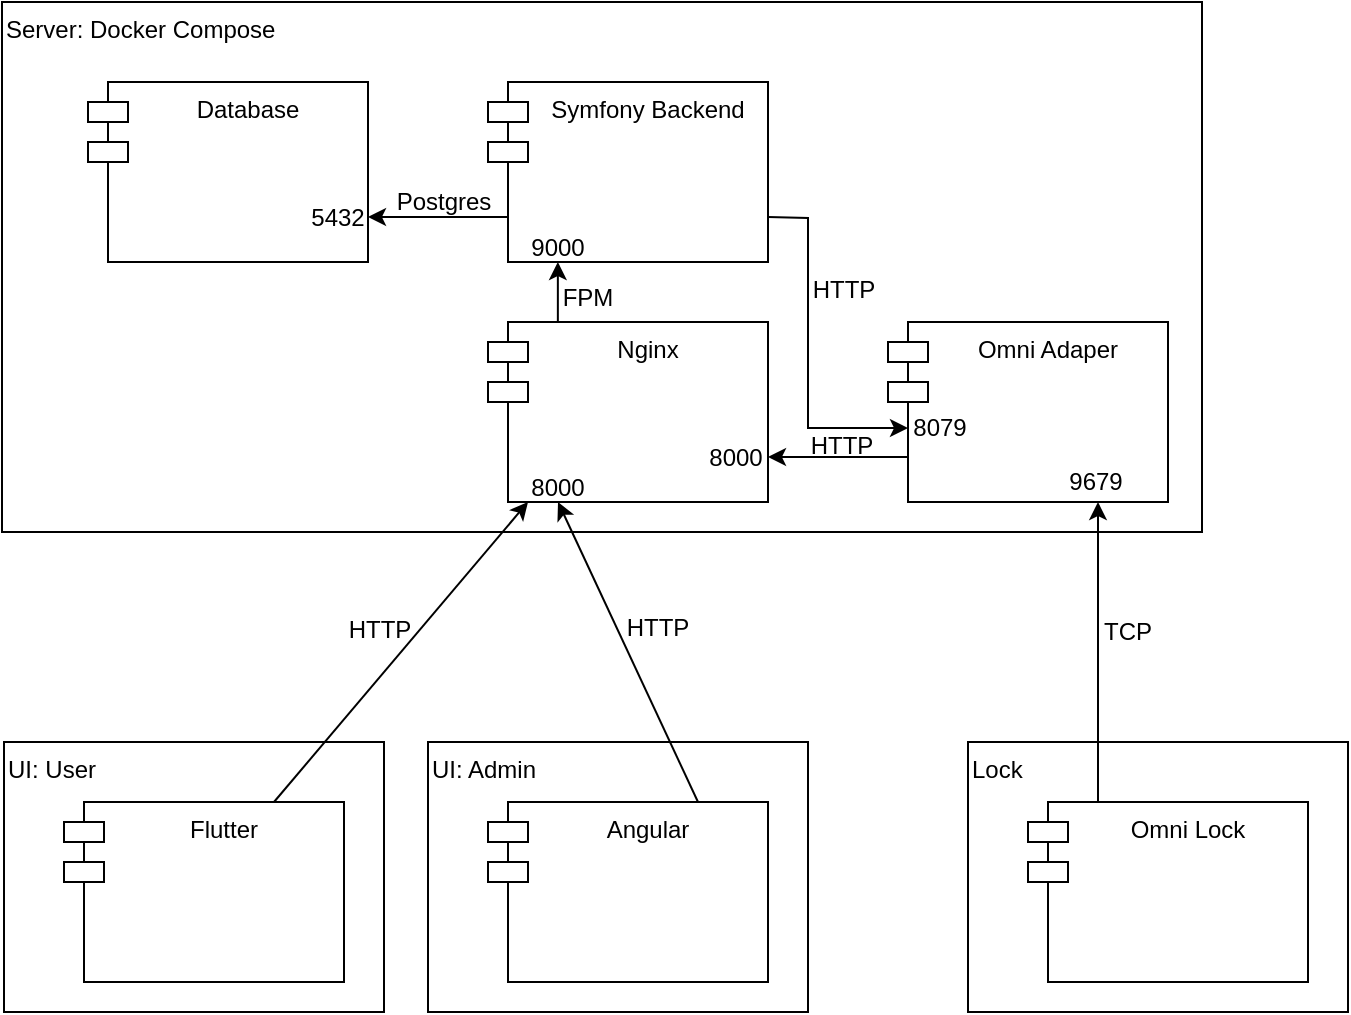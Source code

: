 <mxfile version="23.1.4" type="google">
  <diagram id="R2lEEEUBdFMjLlhIrx00" name="Page-1">
    <mxGraphModel dx="1434" dy="792" grid="1" gridSize="10" guides="1" tooltips="1" connect="1" arrows="1" fold="1" page="1" pageScale="1" pageWidth="850" pageHeight="1100" math="0" shadow="0" extFonts="Permanent Marker^https://fonts.googleapis.com/css?family=Permanent+Marker">
      <root>
        <mxCell id="0" />
        <mxCell id="1" parent="0" />
        <mxCell id="sPpGF1w8YgZh2u3XMLft-2" value="&lt;div style=&quot;&quot;&gt;&lt;span style=&quot;background-color: initial;&quot;&gt;Lock&lt;/span&gt;&lt;/div&gt;" style="html=1;whiteSpace=wrap;align=left;horizontal=1;verticalAlign=top;" parent="1" vertex="1">
          <mxGeometry x="640" y="720" width="190" height="135" as="geometry" />
        </mxCell>
        <mxCell id="sPpGF1w8YgZh2u3XMLft-1" value="Omni Lock" style="shape=module;align=left;spacingLeft=20;align=center;verticalAlign=top;whiteSpace=wrap;html=1;" parent="1" vertex="1">
          <mxGeometry x="670" y="750" width="140" height="90" as="geometry" />
        </mxCell>
        <mxCell id="sPpGF1w8YgZh2u3XMLft-3" value="&lt;div style=&quot;&quot;&gt;&lt;span style=&quot;background-color: initial;&quot;&gt;Server: Docker Compose&lt;/span&gt;&lt;/div&gt;" style="html=1;whiteSpace=wrap;align=left;horizontal=1;verticalAlign=top;" parent="1" vertex="1">
          <mxGeometry x="157" y="350" width="600" height="265" as="geometry" />
        </mxCell>
        <mxCell id="sPpGF1w8YgZh2u3XMLft-4" value="Omni Adaper" style="shape=module;align=left;spacingLeft=20;align=center;verticalAlign=top;whiteSpace=wrap;html=1;" parent="1" vertex="1">
          <mxGeometry x="600" y="510" width="140" height="90" as="geometry" />
        </mxCell>
        <mxCell id="sPpGF1w8YgZh2u3XMLft-5" value="" style="endArrow=classic;html=1;rounded=0;entryX=0.75;entryY=1;entryDx=0;entryDy=0;exitX=0.25;exitY=0;exitDx=0;exitDy=0;" parent="1" source="sPpGF1w8YgZh2u3XMLft-1" target="sPpGF1w8YgZh2u3XMLft-4" edge="1">
          <mxGeometry width="50" height="50" relative="1" as="geometry">
            <mxPoint x="650" y="670" as="sourcePoint" />
            <mxPoint x="810" y="677" as="targetPoint" />
          </mxGeometry>
        </mxCell>
        <mxCell id="sPpGF1w8YgZh2u3XMLft-6" value="9679" style="text;html=1;strokeColor=none;fillColor=none;align=center;verticalAlign=middle;whiteSpace=wrap;rounded=0;" parent="1" vertex="1">
          <mxGeometry x="674" y="575" width="60" height="30" as="geometry" />
        </mxCell>
        <mxCell id="sPpGF1w8YgZh2u3XMLft-10" value="8079" style="text;html=1;strokeColor=none;fillColor=none;align=center;verticalAlign=middle;whiteSpace=wrap;rounded=0;" parent="1" vertex="1">
          <mxGeometry x="596" y="548" width="60" height="30" as="geometry" />
        </mxCell>
        <mxCell id="sPpGF1w8YgZh2u3XMLft-11" value="Nginx" style="shape=module;align=left;spacingLeft=20;align=center;verticalAlign=top;whiteSpace=wrap;html=1;" parent="1" vertex="1">
          <mxGeometry x="400" y="510" width="140" height="90" as="geometry" />
        </mxCell>
        <mxCell id="sPpGF1w8YgZh2u3XMLft-14" value="8000" style="text;html=1;strokeColor=none;fillColor=none;align=center;verticalAlign=middle;whiteSpace=wrap;rounded=0;" parent="1" vertex="1">
          <mxGeometry x="405" y="578" width="60" height="30" as="geometry" />
        </mxCell>
        <mxCell id="sPpGF1w8YgZh2u3XMLft-15" value="" style="endArrow=classic;html=1;rounded=0;entryX=1;entryY=0.75;entryDx=0;entryDy=0;exitX=0;exitY=0.75;exitDx=10;exitDy=0;exitPerimeter=0;" parent="1" source="sPpGF1w8YgZh2u3XMLft-4" target="sPpGF1w8YgZh2u3XMLft-11" edge="1">
          <mxGeometry width="50" height="50" relative="1" as="geometry">
            <mxPoint x="430" y="690" as="sourcePoint" />
            <mxPoint x="480" y="640" as="targetPoint" />
          </mxGeometry>
        </mxCell>
        <mxCell id="sPpGF1w8YgZh2u3XMLft-16" value="8000" style="text;html=1;strokeColor=none;fillColor=none;align=center;verticalAlign=middle;whiteSpace=wrap;rounded=0;" parent="1" vertex="1">
          <mxGeometry x="494" y="563" width="60" height="30" as="geometry" />
        </mxCell>
        <mxCell id="sPpGF1w8YgZh2u3XMLft-17" value="" style="endArrow=classic;html=1;rounded=0;exitX=1;exitY=0.75;exitDx=0;exitDy=0;" parent="1" source="sPpGF1w8YgZh2u3XMLft-35" edge="1">
          <mxGeometry width="50" height="50" relative="1" as="geometry">
            <mxPoint x="540" y="563" as="sourcePoint" />
            <mxPoint x="610" y="563" as="targetPoint" />
            <Array as="points">
              <mxPoint x="560" y="458" />
              <mxPoint x="560" y="510" />
              <mxPoint x="560" y="563" />
            </Array>
          </mxGeometry>
        </mxCell>
        <mxCell id="sPpGF1w8YgZh2u3XMLft-18" value="TCP" style="text;html=1;strokeColor=none;fillColor=none;align=center;verticalAlign=middle;whiteSpace=wrap;rounded=0;" parent="1" vertex="1">
          <mxGeometry x="690" y="650" width="60" height="30" as="geometry" />
        </mxCell>
        <mxCell id="sPpGF1w8YgZh2u3XMLft-19" value="HTTP" style="text;html=1;strokeColor=none;fillColor=none;align=center;verticalAlign=middle;whiteSpace=wrap;rounded=0;" parent="1" vertex="1">
          <mxGeometry x="548" y="479" width="60" height="30" as="geometry" />
        </mxCell>
        <mxCell id="sPpGF1w8YgZh2u3XMLft-20" value="HTTP" style="text;html=1;strokeColor=none;fillColor=none;align=center;verticalAlign=middle;whiteSpace=wrap;rounded=0;" parent="1" vertex="1">
          <mxGeometry x="547" y="557" width="60" height="30" as="geometry" />
        </mxCell>
        <mxCell id="sPpGF1w8YgZh2u3XMLft-23" value="Postgres" style="text;html=1;strokeColor=none;fillColor=none;align=center;verticalAlign=middle;whiteSpace=wrap;rounded=0;" parent="1" vertex="1">
          <mxGeometry x="348" y="435" width="60" height="30" as="geometry" />
        </mxCell>
        <mxCell id="sPpGF1w8YgZh2u3XMLft-25" value="&lt;div style=&quot;&quot;&gt;UI: Admin&lt;/div&gt;" style="html=1;whiteSpace=wrap;align=left;horizontal=1;verticalAlign=top;" parent="1" vertex="1">
          <mxGeometry x="370" y="720" width="190" height="135" as="geometry" />
        </mxCell>
        <mxCell id="sPpGF1w8YgZh2u3XMLft-26" value="Angular" style="shape=module;align=left;spacingLeft=20;align=center;verticalAlign=top;whiteSpace=wrap;html=1;" parent="1" vertex="1">
          <mxGeometry x="400" y="750" width="140" height="90" as="geometry" />
        </mxCell>
        <mxCell id="sPpGF1w8YgZh2u3XMLft-27" value="" style="endArrow=classic;html=1;rounded=0;entryX=0.25;entryY=1;entryDx=0;entryDy=0;exitX=0.75;exitY=0;exitDx=0;exitDy=0;" parent="1" source="sPpGF1w8YgZh2u3XMLft-26" target="sPpGF1w8YgZh2u3XMLft-11" edge="1">
          <mxGeometry width="50" height="50" relative="1" as="geometry">
            <mxPoint x="490" y="690" as="sourcePoint" />
            <mxPoint x="510" y="700" as="targetPoint" />
          </mxGeometry>
        </mxCell>
        <mxCell id="sPpGF1w8YgZh2u3XMLft-28" value="HTTP" style="text;html=1;strokeColor=none;fillColor=none;align=center;verticalAlign=middle;whiteSpace=wrap;rounded=0;" parent="1" vertex="1">
          <mxGeometry x="455" y="648" width="60" height="30" as="geometry" />
        </mxCell>
        <mxCell id="sPpGF1w8YgZh2u3XMLft-29" value="Database" style="shape=module;align=left;spacingLeft=20;align=center;verticalAlign=top;whiteSpace=wrap;html=1;" parent="1" vertex="1">
          <mxGeometry x="200" y="390" width="140" height="90" as="geometry" />
        </mxCell>
        <mxCell id="sPpGF1w8YgZh2u3XMLft-30" value="5432" style="text;html=1;strokeColor=none;fillColor=none;align=center;verticalAlign=middle;whiteSpace=wrap;rounded=0;" parent="1" vertex="1">
          <mxGeometry x="295" y="443" width="60" height="30" as="geometry" />
        </mxCell>
        <mxCell id="sPpGF1w8YgZh2u3XMLft-35" value="Symfony Backend" style="shape=module;align=left;spacingLeft=20;align=center;verticalAlign=top;whiteSpace=wrap;html=1;" parent="1" vertex="1">
          <mxGeometry x="400" y="390" width="140" height="90" as="geometry" />
        </mxCell>
        <mxCell id="sPpGF1w8YgZh2u3XMLft-42" value="" style="endArrow=classic;html=1;rounded=0;exitX=0;exitY=0.75;exitDx=10;exitDy=0;exitPerimeter=0;entryX=1;entryY=0.75;entryDx=0;entryDy=0;" parent="1" source="sPpGF1w8YgZh2u3XMLft-35" target="sPpGF1w8YgZh2u3XMLft-29" edge="1">
          <mxGeometry width="50" height="50" relative="1" as="geometry">
            <mxPoint x="360" y="470" as="sourcePoint" />
            <mxPoint x="339.467" y="458" as="targetPoint" />
          </mxGeometry>
        </mxCell>
        <mxCell id="sPpGF1w8YgZh2u3XMLft-44" value="9000" style="text;html=1;strokeColor=none;fillColor=none;align=center;verticalAlign=middle;whiteSpace=wrap;rounded=0;" parent="1" vertex="1">
          <mxGeometry x="405" y="458" width="60" height="30" as="geometry" />
        </mxCell>
        <mxCell id="sPpGF1w8YgZh2u3XMLft-45" value="" style="endArrow=classic;html=1;rounded=0;exitX=0.75;exitY=0;exitDx=0;exitDy=0;entryX=0.75;entryY=1;entryDx=0;entryDy=0;" parent="1" edge="1">
          <mxGeometry width="50" height="50" relative="1" as="geometry">
            <mxPoint x="434.93" y="510" as="sourcePoint" />
            <mxPoint x="434.93" y="480" as="targetPoint" />
          </mxGeometry>
        </mxCell>
        <mxCell id="sPpGF1w8YgZh2u3XMLft-46" value="FPM" style="text;html=1;strokeColor=none;fillColor=none;align=center;verticalAlign=middle;whiteSpace=wrap;rounded=0;" parent="1" vertex="1">
          <mxGeometry x="420" y="483" width="60" height="30" as="geometry" />
        </mxCell>
        <mxCell id="FdW9WBmj_xfJ7vOEu9rM-1" value="&lt;div style=&quot;&quot;&gt;UI: User&lt;/div&gt;" style="html=1;whiteSpace=wrap;align=left;horizontal=1;verticalAlign=top;" vertex="1" parent="1">
          <mxGeometry x="158" y="720" width="190" height="135" as="geometry" />
        </mxCell>
        <mxCell id="FdW9WBmj_xfJ7vOEu9rM-2" value="Flutter" style="shape=module;align=left;spacingLeft=20;align=center;verticalAlign=top;whiteSpace=wrap;html=1;" vertex="1" parent="1">
          <mxGeometry x="188" y="750" width="140" height="90" as="geometry" />
        </mxCell>
        <mxCell id="FdW9WBmj_xfJ7vOEu9rM-3" value="" style="endArrow=classic;html=1;rounded=0;exitX=0.75;exitY=0;exitDx=0;exitDy=0;" edge="1" parent="1" source="FdW9WBmj_xfJ7vOEu9rM-2">
          <mxGeometry width="50" height="50" relative="1" as="geometry">
            <mxPoint x="110" y="765" as="sourcePoint" />
            <mxPoint x="420" y="600" as="targetPoint" />
          </mxGeometry>
        </mxCell>
        <mxCell id="FdW9WBmj_xfJ7vOEu9rM-4" value="HTTP" style="text;html=1;strokeColor=none;fillColor=none;align=center;verticalAlign=middle;whiteSpace=wrap;rounded=0;" vertex="1" parent="1">
          <mxGeometry x="316" y="649" width="60" height="30" as="geometry" />
        </mxCell>
      </root>
    </mxGraphModel>
  </diagram>
</mxfile>
